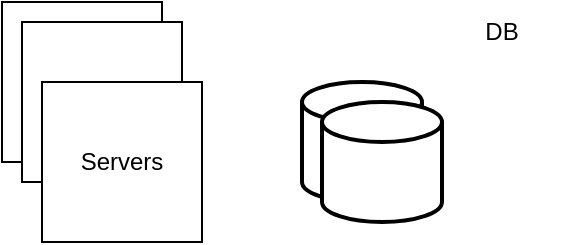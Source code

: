<mxfile version="26.0.4">
  <diagram name="Page-1" id="IfTJkdVhKu2yQKeLaIpy">
    <mxGraphModel dx="1434" dy="795" grid="1" gridSize="10" guides="1" tooltips="1" connect="1" arrows="1" fold="1" page="1" pageScale="1" pageWidth="850" pageHeight="1100" math="0" shadow="0">
      <root>
        <mxCell id="0" />
        <mxCell id="1" parent="0" />
        <mxCell id="grBL4Wgiot9B0e3Fh1vQ-1" value="" style="strokeWidth=2;html=1;shape=mxgraph.flowchart.database;whiteSpace=wrap;" vertex="1" parent="1">
          <mxGeometry x="590" y="250" width="60" height="60" as="geometry" />
        </mxCell>
        <mxCell id="grBL4Wgiot9B0e3Fh1vQ-2" value="" style="strokeWidth=2;html=1;shape=mxgraph.flowchart.database;whiteSpace=wrap;" vertex="1" parent="1">
          <mxGeometry x="600" y="260" width="60" height="60" as="geometry" />
        </mxCell>
        <mxCell id="grBL4Wgiot9B0e3Fh1vQ-4" value="DB" style="text;html=1;align=center;verticalAlign=middle;whiteSpace=wrap;rounded=0;" vertex="1" parent="1">
          <mxGeometry x="660" y="210" width="60" height="30" as="geometry" />
        </mxCell>
        <mxCell id="grBL4Wgiot9B0e3Fh1vQ-5" value="" style="whiteSpace=wrap;html=1;aspect=fixed;" vertex="1" parent="1">
          <mxGeometry x="440" y="210" width="80" height="80" as="geometry" />
        </mxCell>
        <mxCell id="grBL4Wgiot9B0e3Fh1vQ-6" value="" style="whiteSpace=wrap;html=1;aspect=fixed;" vertex="1" parent="1">
          <mxGeometry x="450" y="220" width="80" height="80" as="geometry" />
        </mxCell>
        <mxCell id="grBL4Wgiot9B0e3Fh1vQ-7" value="Servers" style="whiteSpace=wrap;html=1;aspect=fixed;" vertex="1" parent="1">
          <mxGeometry x="460" y="250" width="80" height="80" as="geometry" />
        </mxCell>
      </root>
    </mxGraphModel>
  </diagram>
</mxfile>
